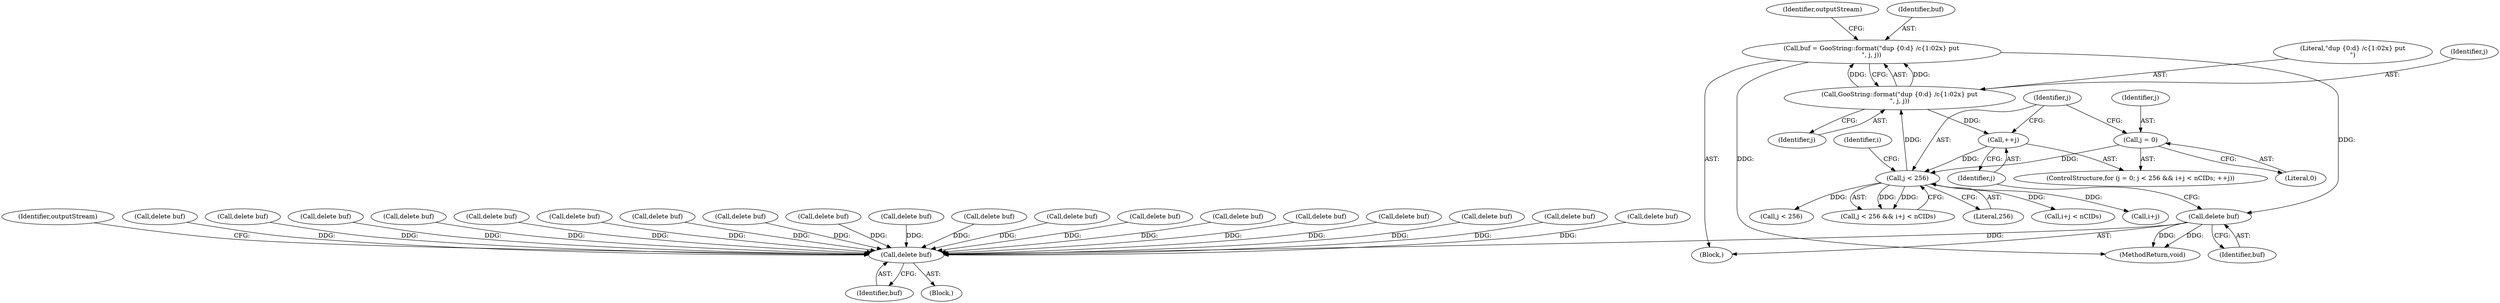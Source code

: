 digraph "0_poppler_da63c35549e8852a410946ab016a3f25ac701bdf@API" {
"1000529" [label="(Call,delete buf)"];
"1000519" [label="(Call,buf = GooString::format(\"dup {0:d} /c{1:02x} put\n\", j, j))"];
"1000521" [label="(Call,GooString::format(\"dup {0:d} /c{1:02x} put\n\", j, j))"];
"1000508" [label="(Call,j < 256)"];
"1000504" [label="(Call,j = 0)"];
"1000516" [label="(Call,++j)"];
"1000355" [label="(Call,delete buf)"];
"1001063" [label="(Call,delete buf)"];
"1000530" [label="(Identifier,buf)"];
"1000503" [label="(ControlStructure,for (j = 0; j < 256 && i+j < nCIDs; ++j))"];
"1000508" [label="(Call,j < 256)"];
"1000516" [label="(Call,++j)"];
"1000504" [label="(Call,j = 0)"];
"1000524" [label="(Identifier,j)"];
"1000762" [label="(Call,delete buf)"];
"1000842" [label="(Call,delete buf)"];
"1000510" [label="(Literal,256)"];
"1000658" [label="(Call,delete buf)"];
"1000526" [label="(Identifier,outputStream)"];
"1000912" [label="(Call,delete buf)"];
"1000356" [label="(Identifier,buf)"];
"1000355" [label="(Call,delete buf)"];
"1000295" [label="(Block,)"];
"1001135" [label="(Call,delete buf)"];
"1000506" [label="(Literal,0)"];
"1000529" [label="(Call,delete buf)"];
"1000497" [label="(Call,delete buf)"];
"1001111" [label="(Call,delete buf)"];
"1000814" [label="(Call,delete buf)"];
"1000507" [label="(Call,j < 256 && i+j < nCIDs)"];
"1000522" [label="(Literal,\"dup {0:d} /c{1:02x} put\n\")"];
"1000509" [label="(Identifier,j)"];
"1000890" [label="(Call,delete buf)"];
"1001087" [label="(Call,delete buf)"];
"1000520" [label="(Identifier,buf)"];
"1000511" [label="(Call,i+j < nCIDs)"];
"1000521" [label="(Call,GooString::format(\"dup {0:d} /c{1:02x} put\n\", j, j))"];
"1000512" [label="(Call,i+j)"];
"1000934" [label="(Call,delete buf)"];
"1000477" [label="(Call,delete buf)"];
"1000517" [label="(Identifier,j)"];
"1000519" [label="(Call,buf = GooString::format(\"dup {0:d} /c{1:02x} put\n\", j, j))"];
"1000866" [label="(Call,delete buf)"];
"1000710" [label="(Call,delete buf)"];
"1000358" [label="(Identifier,outputStream)"];
"1000518" [label="(Block,)"];
"1000982" [label="(Call,delete buf)"];
"1001258" [label="(Call,delete buf)"];
"1000545" [label="(Call,delete buf)"];
"1001034" [label="(Call,delete buf)"];
"1000523" [label="(Identifier,j)"];
"1000532" [label="(Call,j < 256)"];
"1000513" [label="(Identifier,i)"];
"1001475" [label="(MethodReturn,void)"];
"1000505" [label="(Identifier,j)"];
"1000529" -> "1000518"  [label="AST: "];
"1000529" -> "1000530"  [label="CFG: "];
"1000530" -> "1000529"  [label="AST: "];
"1000517" -> "1000529"  [label="CFG: "];
"1000529" -> "1001475"  [label="DDG: "];
"1000529" -> "1001475"  [label="DDG: "];
"1000529" -> "1000355"  [label="DDG: "];
"1000519" -> "1000529"  [label="DDG: "];
"1000519" -> "1000518"  [label="AST: "];
"1000519" -> "1000521"  [label="CFG: "];
"1000520" -> "1000519"  [label="AST: "];
"1000521" -> "1000519"  [label="AST: "];
"1000526" -> "1000519"  [label="CFG: "];
"1000519" -> "1001475"  [label="DDG: "];
"1000521" -> "1000519"  [label="DDG: "];
"1000521" -> "1000519"  [label="DDG: "];
"1000521" -> "1000524"  [label="CFG: "];
"1000522" -> "1000521"  [label="AST: "];
"1000523" -> "1000521"  [label="AST: "];
"1000524" -> "1000521"  [label="AST: "];
"1000521" -> "1000516"  [label="DDG: "];
"1000508" -> "1000521"  [label="DDG: "];
"1000508" -> "1000507"  [label="AST: "];
"1000508" -> "1000510"  [label="CFG: "];
"1000509" -> "1000508"  [label="AST: "];
"1000510" -> "1000508"  [label="AST: "];
"1000513" -> "1000508"  [label="CFG: "];
"1000507" -> "1000508"  [label="CFG: "];
"1000508" -> "1000507"  [label="DDG: "];
"1000508" -> "1000507"  [label="DDG: "];
"1000504" -> "1000508"  [label="DDG: "];
"1000516" -> "1000508"  [label="DDG: "];
"1000508" -> "1000511"  [label="DDG: "];
"1000508" -> "1000512"  [label="DDG: "];
"1000508" -> "1000532"  [label="DDG: "];
"1000504" -> "1000503"  [label="AST: "];
"1000504" -> "1000506"  [label="CFG: "];
"1000505" -> "1000504"  [label="AST: "];
"1000506" -> "1000504"  [label="AST: "];
"1000509" -> "1000504"  [label="CFG: "];
"1000516" -> "1000503"  [label="AST: "];
"1000516" -> "1000517"  [label="CFG: "];
"1000517" -> "1000516"  [label="AST: "];
"1000509" -> "1000516"  [label="CFG: "];
"1000355" -> "1000295"  [label="AST: "];
"1000355" -> "1000356"  [label="CFG: "];
"1000356" -> "1000355"  [label="AST: "];
"1000358" -> "1000355"  [label="CFG: "];
"1000934" -> "1000355"  [label="DDG: "];
"1000497" -> "1000355"  [label="DDG: "];
"1001087" -> "1000355"  [label="DDG: "];
"1000545" -> "1000355"  [label="DDG: "];
"1001034" -> "1000355"  [label="DDG: "];
"1001063" -> "1000355"  [label="DDG: "];
"1001135" -> "1000355"  [label="DDG: "];
"1000658" -> "1000355"  [label="DDG: "];
"1001258" -> "1000355"  [label="DDG: "];
"1000477" -> "1000355"  [label="DDG: "];
"1000912" -> "1000355"  [label="DDG: "];
"1001111" -> "1000355"  [label="DDG: "];
"1000890" -> "1000355"  [label="DDG: "];
"1000866" -> "1000355"  [label="DDG: "];
"1000710" -> "1000355"  [label="DDG: "];
"1000842" -> "1000355"  [label="DDG: "];
"1000814" -> "1000355"  [label="DDG: "];
"1000762" -> "1000355"  [label="DDG: "];
"1000982" -> "1000355"  [label="DDG: "];
}
